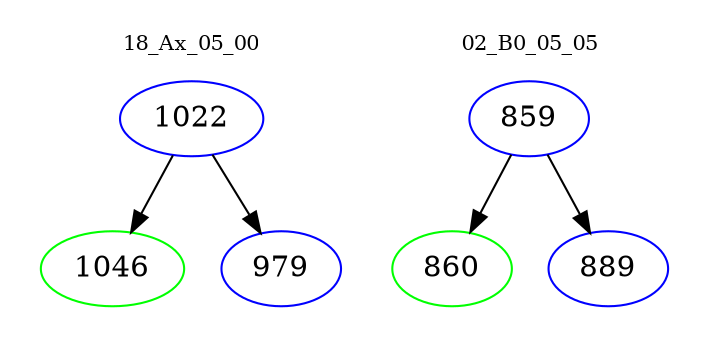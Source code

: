 digraph{
subgraph cluster_0 {
color = white
label = "18_Ax_05_00";
fontsize=10;
T0_1022 [label="1022", color="blue"]
T0_1022 -> T0_1046 [color="black"]
T0_1046 [label="1046", color="green"]
T0_1022 -> T0_979 [color="black"]
T0_979 [label="979", color="blue"]
}
subgraph cluster_1 {
color = white
label = "02_B0_05_05";
fontsize=10;
T1_859 [label="859", color="blue"]
T1_859 -> T1_860 [color="black"]
T1_860 [label="860", color="green"]
T1_859 -> T1_889 [color="black"]
T1_889 [label="889", color="blue"]
}
}
